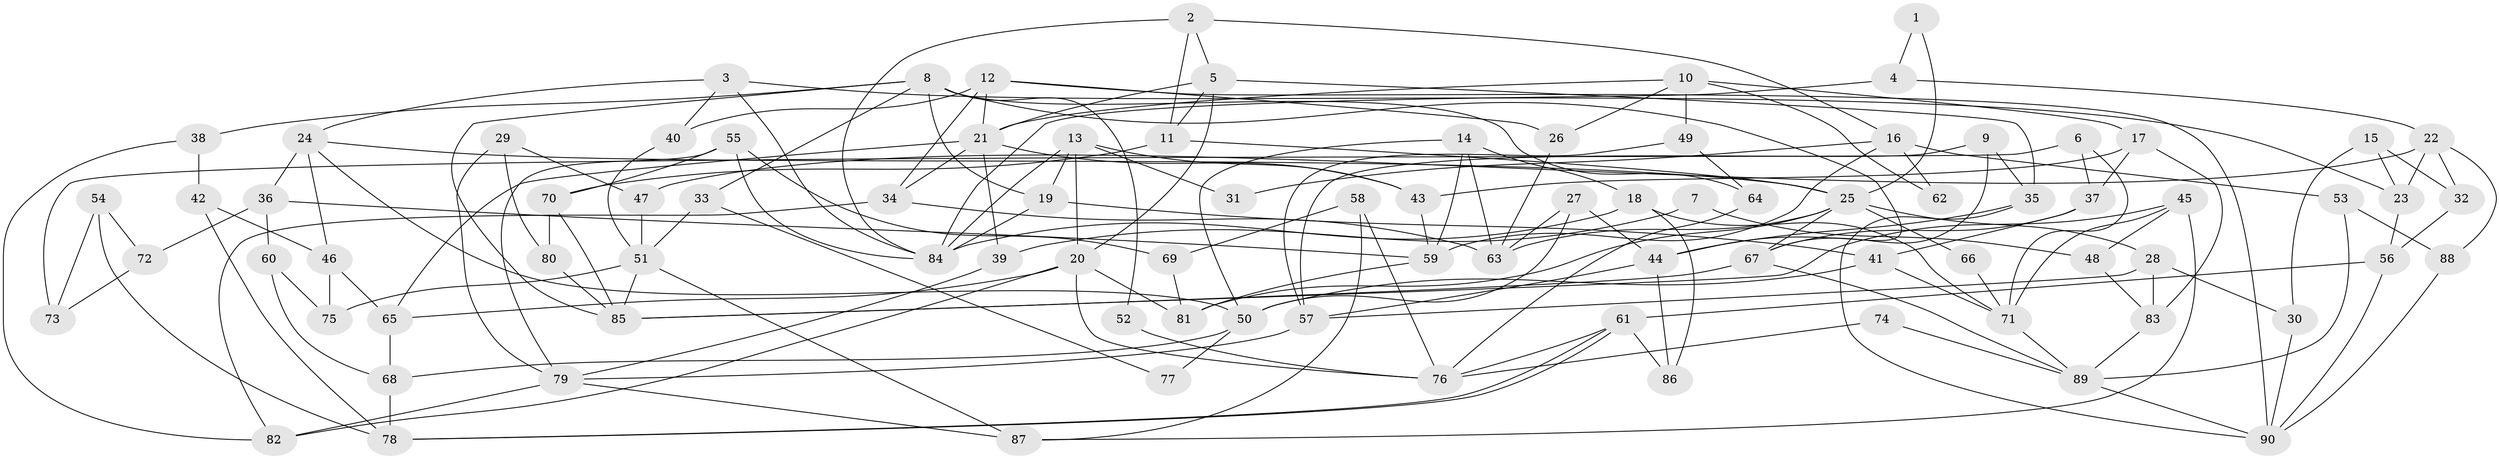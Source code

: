 // coarse degree distribution, {2: 0.044444444444444446, 3: 0.24444444444444444, 10: 0.06666666666666667, 12: 0.044444444444444446, 4: 0.24444444444444444, 5: 0.044444444444444446, 6: 0.17777777777777778, 9: 0.022222222222222223, 8: 0.06666666666666667, 7: 0.044444444444444446}
// Generated by graph-tools (version 1.1) at 2025/51/03/04/25 22:51:22]
// undirected, 90 vertices, 180 edges
graph export_dot {
  node [color=gray90,style=filled];
  1;
  2;
  3;
  4;
  5;
  6;
  7;
  8;
  9;
  10;
  11;
  12;
  13;
  14;
  15;
  16;
  17;
  18;
  19;
  20;
  21;
  22;
  23;
  24;
  25;
  26;
  27;
  28;
  29;
  30;
  31;
  32;
  33;
  34;
  35;
  36;
  37;
  38;
  39;
  40;
  41;
  42;
  43;
  44;
  45;
  46;
  47;
  48;
  49;
  50;
  51;
  52;
  53;
  54;
  55;
  56;
  57;
  58;
  59;
  60;
  61;
  62;
  63;
  64;
  65;
  66;
  67;
  68;
  69;
  70;
  71;
  72;
  73;
  74;
  75;
  76;
  77;
  78;
  79;
  80;
  81;
  82;
  83;
  84;
  85;
  86;
  87;
  88;
  89;
  90;
  1 -- 4;
  1 -- 25;
  2 -- 84;
  2 -- 5;
  2 -- 11;
  2 -- 16;
  3 -- 23;
  3 -- 40;
  3 -- 24;
  3 -- 84;
  4 -- 22;
  4 -- 84;
  5 -- 21;
  5 -- 20;
  5 -- 11;
  5 -- 35;
  6 -- 71;
  6 -- 37;
  6 -- 73;
  7 -- 48;
  7 -- 39;
  8 -- 44;
  8 -- 19;
  8 -- 33;
  8 -- 38;
  8 -- 52;
  8 -- 64;
  8 -- 85;
  9 -- 67;
  9 -- 57;
  9 -- 35;
  10 -- 17;
  10 -- 21;
  10 -- 26;
  10 -- 49;
  10 -- 62;
  11 -- 25;
  11 -- 70;
  12 -- 21;
  12 -- 34;
  12 -- 26;
  12 -- 40;
  12 -- 90;
  13 -- 20;
  13 -- 84;
  13 -- 19;
  13 -- 31;
  13 -- 43;
  14 -- 63;
  14 -- 18;
  14 -- 50;
  14 -- 59;
  15 -- 32;
  15 -- 23;
  15 -- 30;
  16 -- 59;
  16 -- 31;
  16 -- 53;
  16 -- 62;
  17 -- 37;
  17 -- 43;
  17 -- 83;
  18 -- 71;
  18 -- 84;
  18 -- 86;
  19 -- 84;
  19 -- 41;
  20 -- 76;
  20 -- 81;
  20 -- 65;
  20 -- 82;
  21 -- 43;
  21 -- 65;
  21 -- 34;
  21 -- 39;
  22 -- 47;
  22 -- 88;
  22 -- 23;
  22 -- 32;
  23 -- 56;
  24 -- 25;
  24 -- 36;
  24 -- 46;
  24 -- 50;
  25 -- 81;
  25 -- 28;
  25 -- 63;
  25 -- 66;
  25 -- 67;
  26 -- 63;
  27 -- 50;
  27 -- 63;
  27 -- 44;
  28 -- 30;
  28 -- 57;
  28 -- 83;
  29 -- 80;
  29 -- 79;
  29 -- 47;
  30 -- 90;
  32 -- 56;
  33 -- 51;
  33 -- 77;
  34 -- 63;
  34 -- 82;
  35 -- 44;
  35 -- 90;
  36 -- 60;
  36 -- 59;
  36 -- 72;
  37 -- 41;
  37 -- 67;
  38 -- 82;
  38 -- 42;
  39 -- 79;
  40 -- 51;
  41 -- 50;
  41 -- 71;
  42 -- 46;
  42 -- 78;
  43 -- 59;
  44 -- 57;
  44 -- 86;
  45 -- 85;
  45 -- 71;
  45 -- 48;
  45 -- 87;
  46 -- 65;
  46 -- 75;
  47 -- 51;
  48 -- 83;
  49 -- 57;
  49 -- 64;
  50 -- 68;
  50 -- 77;
  51 -- 87;
  51 -- 85;
  51 -- 75;
  52 -- 76;
  53 -- 89;
  53 -- 88;
  54 -- 72;
  54 -- 78;
  54 -- 73;
  55 -- 70;
  55 -- 79;
  55 -- 69;
  55 -- 84;
  56 -- 61;
  56 -- 90;
  57 -- 79;
  58 -- 87;
  58 -- 76;
  58 -- 69;
  59 -- 81;
  60 -- 68;
  60 -- 75;
  61 -- 78;
  61 -- 78;
  61 -- 86;
  61 -- 76;
  64 -- 76;
  65 -- 68;
  66 -- 71;
  67 -- 89;
  67 -- 85;
  68 -- 78;
  69 -- 81;
  70 -- 85;
  70 -- 80;
  71 -- 89;
  72 -- 73;
  74 -- 76;
  74 -- 89;
  79 -- 82;
  79 -- 87;
  80 -- 85;
  83 -- 89;
  88 -- 90;
  89 -- 90;
}
